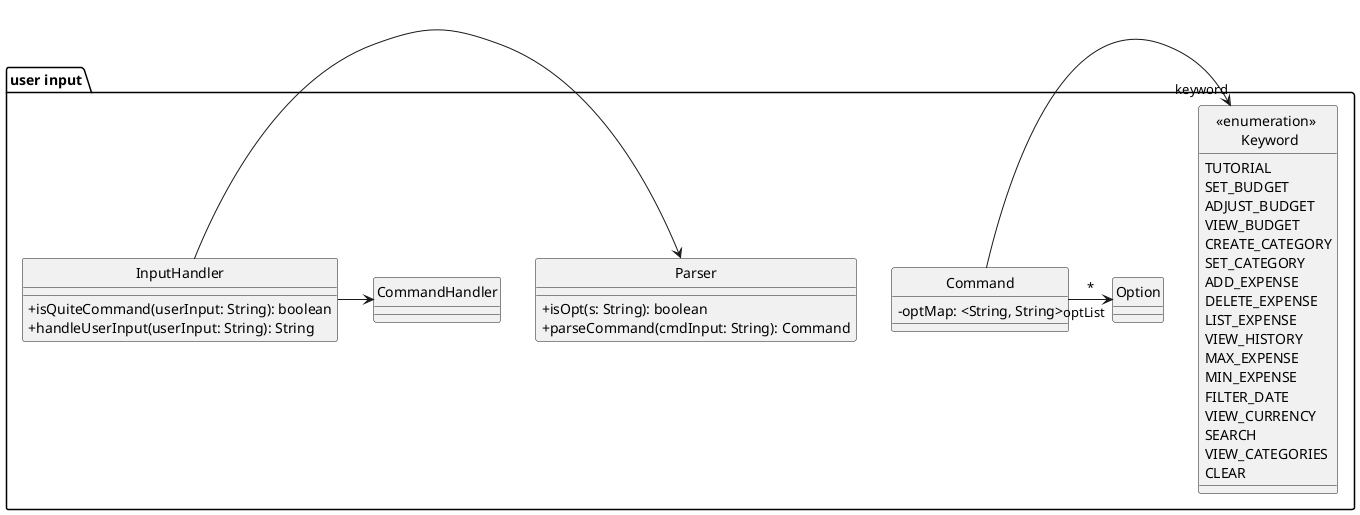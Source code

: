 @startuml
hide circle
skinparam classAttributeIconSize 0
skinparam classIconSize 0


package "user input"{
    class Command {
    - optMap: <String, String>
    }

    class InputHandler {

    +isQuiteCommand(userInput: String): boolean
    +handleUserInput(userInput: String): String
    }
    class CommandHandler {

    }



    enum "<<enumeration>> \n Keyword" as Keyword {
        TUTORIAL
        SET_BUDGET
        ADJUST_BUDGET
        VIEW_BUDGET
        CREATE_CATEGORY
        SET_CATEGORY
        ADD_EXPENSE
        DELETE_EXPENSE
        LIST_EXPENSE
        VIEW_HISTORY
        MAX_EXPENSE
        MIN_EXPENSE
        FILTER_DATE
        VIEW_CURRENCY
        SEARCH
        VIEW_CATEGORIES
        CLEAR
        }

    class Option {
    }

    class Parser {

    + isOpt(s: String): boolean
    + parseCommand(cmdInput: String): Command
    }


}



Command -> "keyword" Keyword
Command -> "optList" Option: *
InputHandler -> Parser
InputHandler -> CommandHandler

@enduml